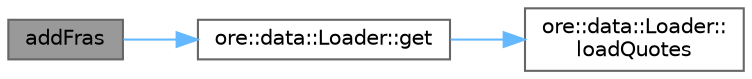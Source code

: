 digraph "addFras"
{
 // INTERACTIVE_SVG=YES
 // LATEX_PDF_SIZE
  bgcolor="transparent";
  edge [fontname=Helvetica,fontsize=10,labelfontname=Helvetica,labelfontsize=10];
  node [fontname=Helvetica,fontsize=10,shape=box,height=0.2,width=0.4];
  rankdir="LR";
  Node1 [label="addFras",height=0.2,width=0.4,color="gray40", fillcolor="grey60", style="filled", fontcolor="black",tooltip=" "];
  Node1 -> Node2 [color="steelblue1",style="solid"];
  Node2 [label="ore::data::Loader::get",height=0.2,width=0.4,color="grey40", fillcolor="white", style="filled",URL="$classore_1_1data_1_1_loader.html#a19d9f6f808db2631247ec12ffe291225",tooltip="get quote by its unique name, throws if not existent, override in derived classes for performance"];
  Node2 -> Node3 [color="steelblue1",style="solid"];
  Node3 [label="ore::data::Loader::\lloadQuotes",height=0.2,width=0.4,color="grey40", fillcolor="white", style="filled",URL="$classore_1_1data_1_1_loader.html#a0086c4f946085ef0b9d5c56bd1539f91",tooltip="get all quotes, TODO change the return value to std::set"];
}

